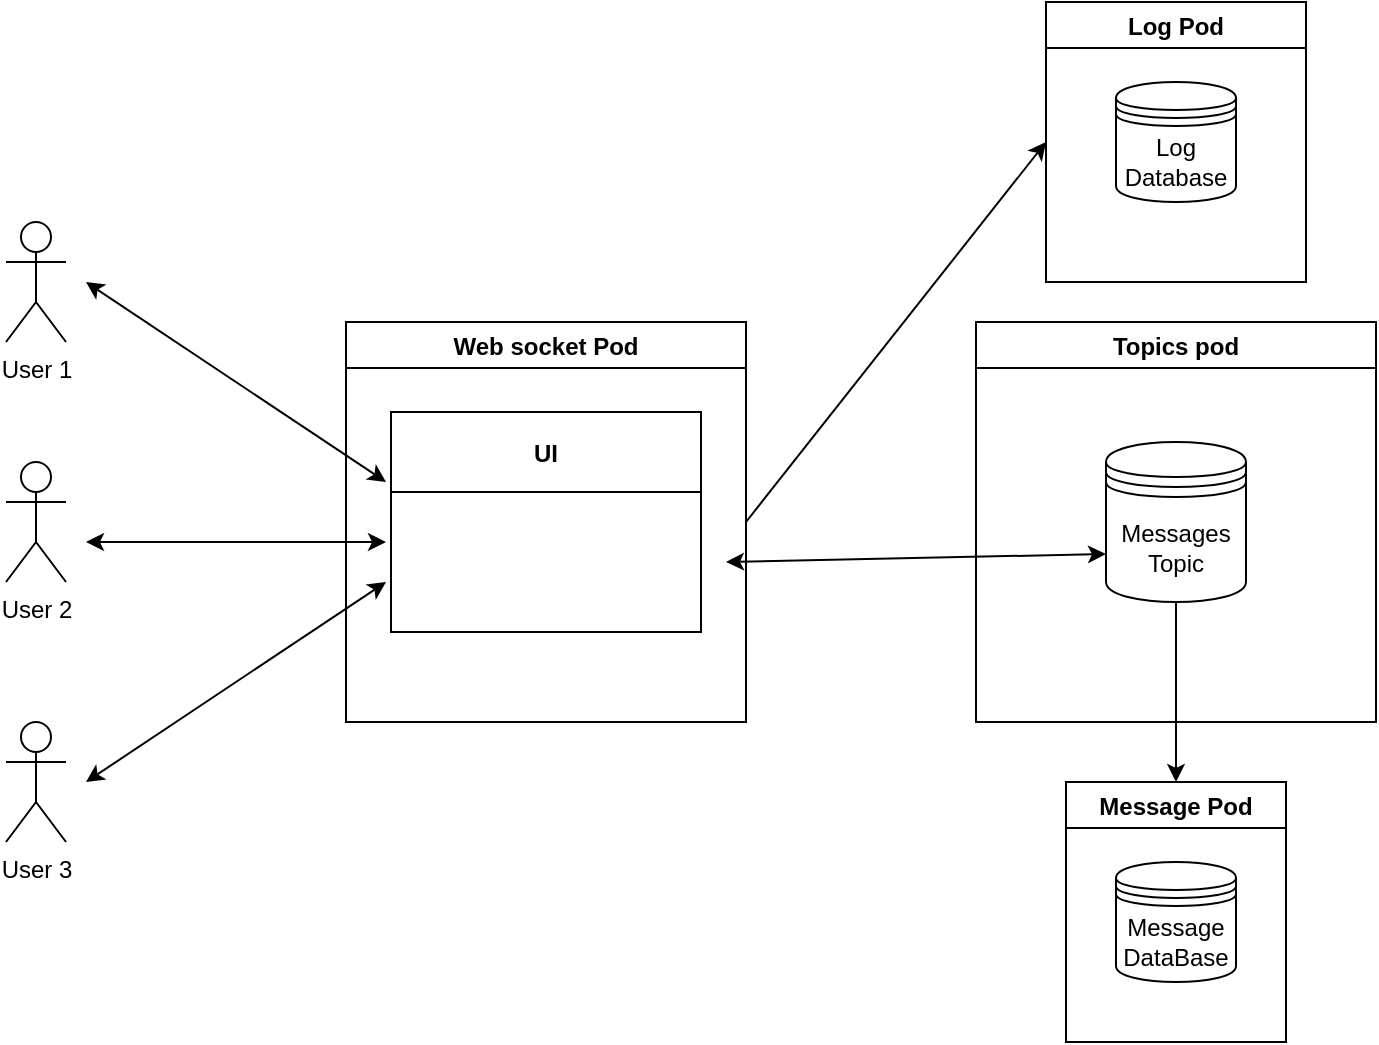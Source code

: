 <mxfile version="20.3.3" type="device"><diagram id="gjjKxNTL0-YlBU3K5skI" name="Page-1"><mxGraphModel dx="2208" dy="867" grid="1" gridSize="10" guides="1" tooltips="1" connect="1" arrows="1" fold="1" page="1" pageScale="1" pageWidth="850" pageHeight="1100" math="0" shadow="0"><root><mxCell id="0"/><mxCell id="1" parent="0"/><mxCell id="OdOq00YmVIwe5Lc0tlgo-3" value="User 1" style="shape=umlActor;verticalLabelPosition=bottom;verticalAlign=top;html=1;outlineConnect=0;" parent="1" vertex="1"><mxGeometry x="80" y="140" width="30" height="60" as="geometry"/></mxCell><mxCell id="OdOq00YmVIwe5Lc0tlgo-4" value="User 2" style="shape=umlActor;verticalLabelPosition=bottom;verticalAlign=top;html=1;outlineConnect=0;" parent="1" vertex="1"><mxGeometry x="80" y="260" width="30" height="60" as="geometry"/></mxCell><mxCell id="OdOq00YmVIwe5Lc0tlgo-5" value="User 3" style="shape=umlActor;verticalLabelPosition=bottom;verticalAlign=top;html=1;outlineConnect=0;" parent="1" vertex="1"><mxGeometry x="80" y="390" width="30" height="60" as="geometry"/></mxCell><mxCell id="OdOq00YmVIwe5Lc0tlgo-8" value="UI" style="swimlane;startSize=40;" parent="1" vertex="1"><mxGeometry x="272.5" y="235" width="155" height="110" as="geometry"/></mxCell><mxCell id="OdOq00YmVIwe5Lc0tlgo-13" value="Web socket Pod" style="swimlane;" parent="1" vertex="1"><mxGeometry x="250" y="190" width="200" height="200" as="geometry"/></mxCell><mxCell id="OdOq00YmVIwe5Lc0tlgo-14" value="Log Pod" style="swimlane;" parent="1" vertex="1"><mxGeometry x="600" y="30" width="130" height="140" as="geometry"/></mxCell><mxCell id="OdOq00YmVIwe5Lc0tlgo-10" value="Log Database" style="shape=datastore;whiteSpace=wrap;html=1;" parent="OdOq00YmVIwe5Lc0tlgo-14" vertex="1"><mxGeometry x="35" y="40" width="60" height="60" as="geometry"/></mxCell><mxCell id="OdOq00YmVIwe5Lc0tlgo-15" value="Message Pod" style="swimlane;startSize=23;" parent="1" vertex="1"><mxGeometry x="610" y="420" width="110" height="130" as="geometry"/></mxCell><mxCell id="OdOq00YmVIwe5Lc0tlgo-11" value="Message DataBase" style="shape=datastore;whiteSpace=wrap;html=1;" parent="OdOq00YmVIwe5Lc0tlgo-15" vertex="1"><mxGeometry x="25" y="40" width="60" height="60" as="geometry"/></mxCell><mxCell id="OdOq00YmVIwe5Lc0tlgo-21" value="" style="endArrow=classic;startArrow=classic;html=1;rounded=0;" parent="1" edge="1"><mxGeometry width="50" height="50" relative="1" as="geometry"><mxPoint x="120" y="170" as="sourcePoint"/><mxPoint x="270" y="270" as="targetPoint"/></mxGeometry></mxCell><mxCell id="OdOq00YmVIwe5Lc0tlgo-23" value="" style="endArrow=classic;startArrow=classic;html=1;rounded=0;" parent="1" edge="1"><mxGeometry width="50" height="50" relative="1" as="geometry"><mxPoint x="120" y="300" as="sourcePoint"/><mxPoint x="270" y="300" as="targetPoint"/></mxGeometry></mxCell><mxCell id="OdOq00YmVIwe5Lc0tlgo-24" value="" style="endArrow=classic;startArrow=classic;html=1;rounded=0;" parent="1" edge="1"><mxGeometry width="50" height="50" relative="1" as="geometry"><mxPoint x="120" y="420" as="sourcePoint"/><mxPoint x="270" y="320" as="targetPoint"/></mxGeometry></mxCell><mxCell id="OdOq00YmVIwe5Lc0tlgo-27" value="" style="endArrow=classic;html=1;rounded=0;entryX=0;entryY=0.5;entryDx=0;entryDy=0;exitX=1;exitY=0.5;exitDx=0;exitDy=0;" parent="1" source="OdOq00YmVIwe5Lc0tlgo-13" target="OdOq00YmVIwe5Lc0tlgo-14" edge="1"><mxGeometry width="50" height="50" relative="1" as="geometry"><mxPoint x="400" y="490" as="sourcePoint"/><mxPoint x="450" y="440" as="targetPoint"/></mxGeometry></mxCell><mxCell id="bv5Wg1XWSNnmqzR4ARZa-1" value="" style="endArrow=classic;html=1;rounded=0;exitX=0.5;exitY=1;exitDx=0;exitDy=0;" edge="1" parent="1" source="bv5Wg1XWSNnmqzR4ARZa-2"><mxGeometry width="50" height="50" relative="1" as="geometry"><mxPoint x="400" y="470" as="sourcePoint"/><mxPoint x="665" y="420" as="targetPoint"/><Array as="points"/></mxGeometry></mxCell><mxCell id="bv5Wg1XWSNnmqzR4ARZa-2" value="Messages Topic" style="shape=datastore;whiteSpace=wrap;html=1;" vertex="1" parent="1"><mxGeometry x="630" y="250" width="70" height="80" as="geometry"/></mxCell><mxCell id="bv5Wg1XWSNnmqzR4ARZa-3" value="" style="endArrow=classic;startArrow=classic;html=1;rounded=0;entryX=0;entryY=0.7;entryDx=0;entryDy=0;" edge="1" parent="1" target="bv5Wg1XWSNnmqzR4ARZa-2"><mxGeometry width="50" height="50" relative="1" as="geometry"><mxPoint x="440" y="310" as="sourcePoint"/><mxPoint x="450" y="410" as="targetPoint"/><Array as="points"/></mxGeometry></mxCell><mxCell id="bv5Wg1XWSNnmqzR4ARZa-4" value="Topics pod" style="swimlane;" vertex="1" parent="1"><mxGeometry x="565" y="190" width="200" height="200" as="geometry"/></mxCell></root></mxGraphModel></diagram></mxfile>